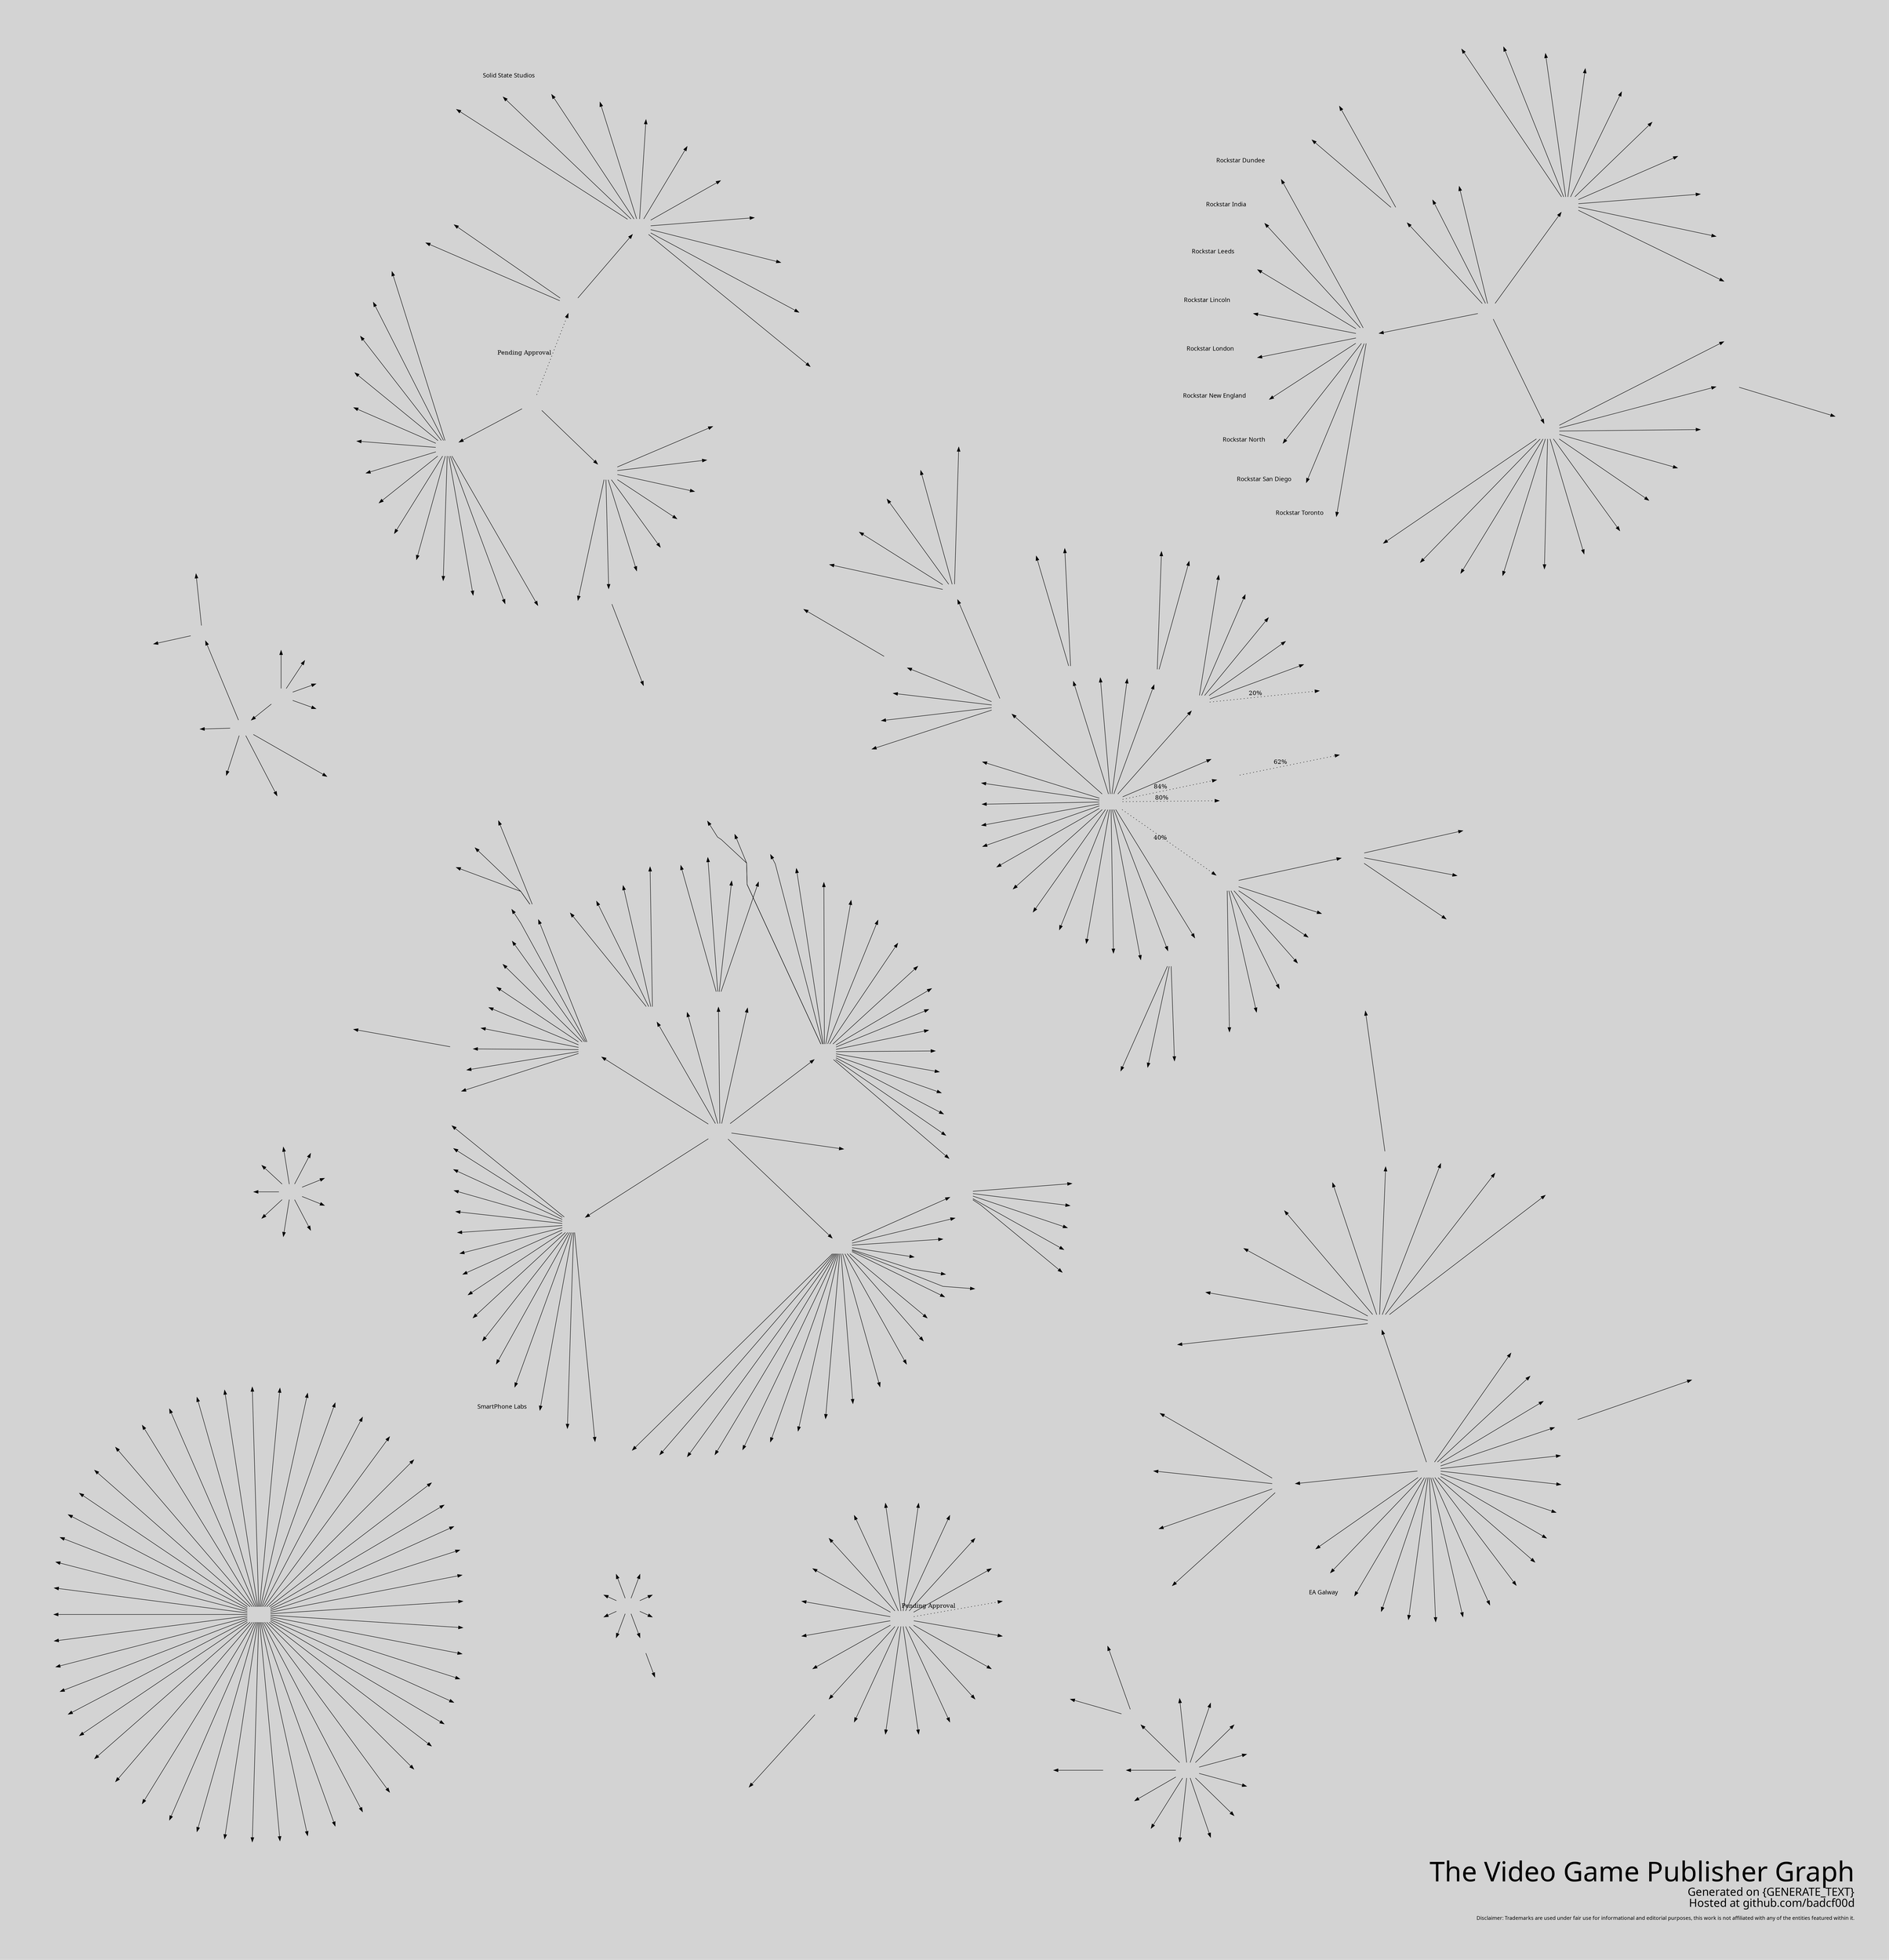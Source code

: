 digraph {
    /* Text */
    label=<
    <FONT POINT-SIZE="64">The Video Game Publisher Graph</FONT><BR ALIGN="RIGHT"/>
    <FONT POINT-SIZE="26">Generated on {GENERATE_TEXT}</FONT><BR ALIGN="RIGHT"/>
    <FONT POINT-SIZE="26">Hosted at github.com/badcf00d</FONT><BR ALIGN="RIGHT"/><BR ALIGN="RIGHT"/>
    <FONT POINT-SIZE="12">Disclaimer: Trademarks are used under fair use for informational and editorial purposes, this work is not affiliated with any of the entities featured within it.</FONT><BR ALIGN="RIGHT"/>
    >
    node [label=""]

    /* Layout options */
    layout=twopi
    ratio=1.0
    size=5000
    overlap=prism
    overlap_scaling=-8
    esep="+6"
    sep="+6.5"
    pad=1

    /* Style options */
    fontname="Fira Sans UltraLight"
    splines=polyline
    bgcolor=lightgray
    imagepath="images"
    truecolor=true
    labeljust=r
    node [shape=none, bgcolor=transparent, imagescale=true, fontname="Fira Sans Light"]


    subgraph cluster_sony {
        "Playstation Studios" [image="playstation_studios.png"]
        "Bungie" [image="bungie.png"]

        "Playstation Studios" -> {
            "Polyphony Digital" [image="polyphony_digital.png"]
            "Insomniac Games" [image="insomniac_games.png"]
            "Naughty Dog" [image="naughty_dog.png"]
            "Bend Studio" [image="bend_studio.png"]
            "Sucker Punch Productions" [image="sucker_punch.png"]
            "Pixelopus" [image="pixelopus.png"]
            "Bluepoint Games" [image="bluepoint_games.png"]
            "Valkyrie Entertainment" [image="valkyrie_entertainment.png"]
            "Guerrilla Games" [image="guerrilla_games.png"]
            "Media Molecule" [image="media_molecule.png"]
            "Housemarque" [image="housemarque.png"]
            "Firesprite" [image="firesprite.png"]
            "Nixxes Software" [image="nixxes.png"]
            "XDev" [image="xdev.png"]
            "Team Asobi" [image="team_asobi.png"]
            "San Diego Studio" [image="san_diego_studio.png"]
            "Santa Monica Studio" [image="santa_monica_studio.png"]
            "London Studio" [image="london_studio.png"]
            "Haven Studios" [image="haven_studios.png"]
        }
        "Playstation Studios" -> "Bungie" [label="Pending Approval", style=dotted]

        "Firesprite" -> {
            "Fabrik Games" [image="fabrik_games.png"]
        }
    }

    subgraph cluster_tencent {
        "Tencent Games" [image="tencent_games.png"]
        "Grinding Gear Games" [image="grinding_gear.png"]
        "Space Ape Games" [image="space_ape.png"]
        "Supercell" [image="supercell.png"]
        "Certain Affinity" [image="certain_affinity.png"]

        "Tencent Games" -> {
            "Funcom" [image="funcom.png"]
            "Leyou" [image="leyou.png"]
            "Riot Games" [image="riot_games.png"]
            "Sharkmob" [image="sharkmob.png"]
            "Turtle Rock Studios" [image="turtle_rock.png"]
            "Wake Up Interactive" [image="wakeup.png"]
            "Sumo Group" [image="sumo_group.png"]
            "Fatshark" [image="fatshark.png"]
            "Miniclip" [image="miniclip.png"]
            "Klei Entertainment" [image="klei.png"]
            "10 Chambers Collective" [image="10chambers.png"]
            "Yager Development" [image="yager.png"]
            "Aurora Studio Group" [image="aurora_studios.png"]
            "TiMi Studio Group" [image="timi_studios.png"]
            "Lightspeed & Quantum Studio Group" [image="lightspeed_and_quantum.png"]
            "Morefun Studio Group" [image="morefun_studio.png"]
            "NExT Studios" [image="next_studios.png"]
            "Stunlock Studios" [image="stunlock_studios.png"]
            "Inflexoin Games" [image="inflexion_games.png"]
            "1C Entertainment" [image="1c_entertainment.png"]
            "Tequila Works" [image="tequila_works.png"]
        }

        "Leyou" -> {
            "Athlon Games" [image="athlon_games.png"]
            "Digital Extremes" [image="digital_extremes.png"]
            "Kingmaker" [image="kingmaker.png"]
            "Radiance Games" [image="radiance.png"]
            "Splash Damage" [image="splash_damage.png"]
        }


        "Wake Up Interactive" -> {
            "Soleil" [image="soleil.png"]
            "Valhalla Game Studios" [image="valhalla.png"]
        }

        "Sumo Group" -> {
            "Sumo Digital" [image="sumo_digital.png"]
            "Pipeworks Studios" [image="pipeworks.png"]
            "Atomhawk" [image="atomhawk.png"]
            "Secret Mode" [image="secret_mode.png"]
            "Auroch Digital" [image="auroch_digital.png"]
        }

        "Sumo Digital" -> {
            "Lab42" [image="lab42.png"]
            "PixelAnt Games" [image="pixelant.png"]
            "Red Kite Games" [image="red_kite.png"]
            "Sumo Pune" [image="sumo_pune.png"]
            "The Chinese Room" [image="chinese_room.png"]
        }

        "Riot Games" -> {
            "Radiant Entertainment" [image="radiant_entertainment.png"]
            "Hypixel Studios" [image="hypixel_studios.png"]
        }

        "Pipeworks Studios" -> {
            "Timbre Games" [image="timbre_games.png"]
        }

        "1C Entertainment" -> {
            "Qloc" [image="qloc.png"]
            "1C Online Games" [image="1c_online_games.png"]
            "1C SDP" [image="1c_sdp.png"]
        }

        "Tencent Games" -> "Supercell" [label="84%", style=dotted]
        "Tencent Games" -> "Grinding Gear Games" [label="80%", style=dotted]
        "Tencent Games" -> "Epic Games" [label="40%", style=dotted]
        "Supercell" -> "Space Ape Games" [label="62%", style=dotted]
        "Leyou" -> "Certain Affinity" [label="20%", style=dotted]
    }

    subgraph cluster_nintendo {
        "Nintendo" [image="nintendo.png"]

        "Nintendo" -> {
            "Nintendo Software Technology" [image="nintendo_software_technology.png"]
            "The Pokémon Company" [image="pokemon_company.png"]
            "Retro Studios" [image="retro_studios.png"]
            "Next Level Games" [image="next_level_games.png"]
            "NDcube" [image="nd_cube.png"]
            "1-UP Studio" [image="1up_studio.png"]
            "Monolith Soft" [image="monolith_soft.png"]
            "Mario Club Co., Ltd." [image="mario_club.png"]
            "SRD Co. Ltd." [image="src_co.png"]
        }
    }

    subgraph cluster_microsoft {
        "Microsoft" [image="microsoft.png"]
        "Activision-Blizzard" [image="actiblizz.png"]

        "Microsoft" -> {
            "Xbox Game Studios" [image="xbox_game_studios.png"]
            "Zenimax Media" [image="zenimax_media.png"]
        }
        "Microsoft" -> "Activision-Blizzard" [label="Pending Approval", style=dotted]

        "Xbox Game Studios" -> {
            "343 Industries" [image="343_industries.png"]
            "The Coalition" [image="the_coalition.png"]
            "Compulsion Games" [image="compulsion_games.png"]
            "Double Fine Productions" [image="double_fine.png"]
            "The Initiative" [image="the_initiative.png"]
            "inXile Entertainment" [image="inxile_entertainment.png"]
            "Mojang Studios" [image="mojang_studios.png"]
            "Ninja Theory" [image="ninja_theory.png"]
            "Obsidian Entertainment" [image="obsidian_entertainment.png"]
            "Playground Games" [image="playground_games.png"]
            "Rare" [image="rare.png"]
            "Turn 10 Studios" [image="turn_10_studios.png"]
            "Undead Labs" [image="undead_labs.png"]
            "World's Edge" [image="worlds_edge.png"]
        }

        "Zenimax Media" -> {
            "Alpha Dog Games" [image="alpha_dog_games.png"]
            "Arkane Studios" [image="arkane_studios.png"]
            "Bethesda Game Studios" [image="bethesda_game_studios.png"]
            "id Software" [image="id_software.png"]
            "MachineGames" [image="machine_games.png"]
            "Roundhouse Studios" [image="roundhouse_studios.png"]
            "Tango Gameworks" [image="tango_gameworks.png"]
            "ZeniMax Online Studios" [image="zenimax_online.png"]
        }

        "Arkane Studios" -> {
            "Arkane Austin" [image="arkane_austin.png"]
        }

        "Activision-Blizzard" -> {
            "Activision Publishing" [image="activision.png"]
            "Blizzard Entertainment" [image="blizzard_entertainment.png"]
            "King.com" [image="king.png"]
        }

        "Activision Publishing" -> {
            "Beenox" [image="beenox.png"]
            "Demonware" [image="demonware.png"]
            "Digital Legends Entertainment" [image="digital_legends.png"]
            "High Moon Studios" [image="high_moon_studios.png"]
            "Infinity Ward" [image="infinity_ward.png"]
            "Radical Entertainment" [image="radical_entertainment.png"]
            "Raven Software" [image="raven_software.png"]
            "Sledgehammer Games" [image="sledgehammer_games.png"]
            "Solid State Studios" [image="solid_state_studios.png", xlabel="Solid State Studios"]
            "Toys for Bob" [image="toys_for_bob.png"]
            "Treyarch" [image="treyarch.png"]
        }
    }

    subgraph cluster_ea {
        "Electronic Arts" [image="ea.png"]

        "Electronic Arts" -> {
            "BioWare" [image="bioware.png"]
            "Codemasters" [image="codemasters.png"]
            "Criterion Games" [image="criterion_games.png"]
            "DICE" [image="dice_stockholm.png"]
            "Frostbite Labs" [image="frostbite_labs.png"]
            "EA Mobile" [image="ea_mobile.png"]
            "EA Sports" [image="ea_sports.png"]
            "EA Chillingo" [image="ea_chillingo.png"]
            "EA Create" [image="ea_create.png"]
            "EA Galway" [image="ea_galway.png" xlabel="EA Galway"]
            "EA Baton Rouge" [image="ea_baton_rouge.png"]
            "EA Gothenburg" [image="ea_gothenburg.png"]
            "EA Korea Studios" [image="ea_korea_studios.png"]
            "Full Circle" [image="fullcircle.png"]
            "Maxis" [image="maxis.png"]
            "Motive Studios" [image="motive_studios.png"]
            "Pogo Studios" [image="pogo_studios.png"]
            "PopCap Games" [image="popcap.png"]
            "Respawn Entertainment" [image="respawn_entertainment.png"]
            "Ripple Effect Studio" [image="ripple_effect_studios.png"]
        }

        "Codemasters" -> {
            "Slightly Mad Studios"  [image="slightly_mad.png"]
        }

        "EA Mobile" -> {
            "EA Capital Games" [image="ea_capital_games.png"]
            "EA Redwood Studios" [image="ea_redwood_studios.png"]
            "Firemonkeys Studios" [image="firemonkeys_studio.png"]
            "Glu Mobile" [image="glu_mobile.png"]
            "Industrial Toys" [image="industrial_toys.png"]
            "Playdemic" [image="playdemic.png"]
            "Red Crow Studios" [image="red_crow_studios.png"]
            "Slingshot Games" [image="slingshot_games.png"]
            "Tracktwenty Studios" [image="track_twenty_studios.png"]
        }

        "EA Sports" -> {
            "EA Romania" [image="ea_romania.png"]
            "EA Tiburon" [image="ea_tiburon.png"]
            "EA Vancouver" [image="ea_vancouver.png"]
            "Metalhead Software" [image="metalhead_software.png"]
        }

        "Glu Mobile" -> {
            "PlayFirst" [image="playfirst.png"]
        }
    }

    subgraph cluster_take_two {
        "Take-Two Interactive" [image="take_two_interactive.png"]

        "Take-Two Interactive" -> {
            "2K" [image="2k.png"]
            "Dynamixyz" [image="dynamixyz.png"]
            "Ghost Story Games" [image="ghost_story.png"]
            "Private Division" [image="private_division.png"]
            "Rockstar Games" [image="rockstar_games.png"]
            "Zynga" [image="zynga.png"]
        }

        "2K" -> {
            "2K Chengdu" [image="2k_chengdu.png"]
            "2K Madrid" [image="2k_madrid.png"]
            "2K Vegas" [image="2k_vegas.png"]
            "31st Union" [image="31st_union.png"]
            "Cat Daddy Games" [image="cat_daddy_games.png"]
            "Cloud Chamber" [image="cloud_chamber.png"]
            "Firaxis Games" [image="firaxis_games.png"]
            "Hangar 13" [image="hangar_13.png"]
            "HB Studios" [image="hb_studios.png"]
            "Visual Concepts" [image="visual_concepts.png"]
        }

        "Private Division" -> {
            "Intercept Games" [image="intercept_games.png"]
            "Roll7" [image="roll7.png"]
        }

        "Rockstar Games" -> {
            "Rockstar Dundee" [image="rockstar_dundee.png", xlabel="Rockstar Dundee"]
            "Rockstar India" [image="rockstar_india.png", xlabel="Rockstar India"]
            "Rockstar Leeds" [image="rockstar_leeds.png", xlabel="Rockstar Leeds"]
            "Rockstar Lincoln" [image="rockstar_lincoln.png", xlabel="Rockstar Lincoln"]
            "Rockstar London" [image="rockstar_london.png", xlabel="Rockstar London"]
            "Rockstar New England" [image="rockstar_new_england.png", xlabel="Rockstar New England"]
            "Rockstar North" [image="rockstar_north.png", xlabel="Rockstar North"]
            "Rockstar San Diego" [image="rockstar_san_diego.png", xlabel="Rockstar San Diego"]
            "Rockstar Toronto" [image="rockstar_toronto.png", xlabel="Rockstar Toronto"]
        }

        "Zynga" -> {
            "Nordeus" [image="nordeus.png"]
            "Playdots" [image="playdots.png"]
            "Socialpoint" [image="socialpoint.png"]
            "StarLark" [image="starlark.png"]
            "Chartboost" [image="chartboost.png"]
            "Echtra Games" [image="echtra.png"]
            "Rollic" [image="rollic.png"]
            "Peak Games" [image="peak_games.png"]
            "Small Giant Games" [image="small_giant.png"]
            "Gram Games" [image="gram_games.png"]
            "NaturalMotion" [image="naturalmotion.png"]
            "Zynga with Friends" [image="zynga_with_friends.png"]
        }

        "NaturalMotion" -> {
            "BossAlien" [image="bossalien.png"]
        }
    }

    subgraph cluster_bandai {
        "Bandai Namco Entertainment" [image="bandai_namco_entertainment.png"]

        "Bandai Namco Entertainment" -> {
            "Bandai Namco Studios" [image="bandai_namco_studios.png"]
            "Bandai Namco Online" [image="bandai_namco_online.png"]
            "Bandai Namco Nexus" [image="bandai_namco_nexus.png"]
            "Bandai Namco Mobile" [image="bandai_namco_mobile.png"]
            "Bandai Namco Shanghai" [image="bandai_namco_shanghai.png"]
            "B.B. Studio" [image="bb_studio.png"]
            "D3 Publisher" [image="d3_publisher.png"]
            "Reflector Entertainment" [image="reflector_entertainment.png"]
        }

        "D3 Publisher" -> {
            "D3 Go" [image="d3_go.png"]
        }
    }

    subgraph cluster_square {
        "Square Enix" [image="square.png"]

        "Square Enix" -> {
            "Hippos Lab" [image="hippos_lab.png"]
            "Tokyo RPG Factory" [image="tokyo_rpg_factory.png"]
            "Luminous Productions" [image="luminous_productions.png"]
            "Square Enix Europe" [image="square_enix_europe.png"]
            "Square Enix London Mobile" [image="square_enix_london_mobile.png"]
        }

        "Square Enix Europe" -> {
            "Crystal Dynamics" [image="crystal_dynamics.png"]
            "Eidos Montreal" [image="eidos_montreal.png"]
            "Eidos Sherbrooke" [image="eidos_sherbrooke.png"]
            "Eidos Shanghai" [image="eidos_shanghai.png"]
            "Square Enix Montreal" [image="square_enix_montreal.png"]
        }

        "Crystal Dynamics" -> {
            "Crystal Northwest" [image="crystal_northwest.png"]
            "Crystal Southwest" [image="crystal_southwest.png"]
        }
    }

    subgraph cluster_ubisoft {
        "Ubisoft" [image="ubisoft.png"]

        "Ubisoft" -> {
            "1492 Studio" [image="1492_studio.png"]
            "Blue Mammoth Games" [image="blue_mammoth_games.png"]
            "Future Games of London" [image="future_games_of_london.png"]
            "Green Panda Games" [image="green_panda_games.png"]
            "Hybride Technologies" [image="hybride_technologies.png"]
            "Ivory Tower" [image="ivory_tower.png"]
            "Ketchapp" [image="ketchapp.png"]
            "Kolibri Games" [image="kolibri_games.png"]
            "Massive Entertainment" [image="massive_entertainment.png"]
            "Nadeo" [image="ubisoft_nadeo.png"]
            "Owlient" [image="ubisoft_owlient.png"]
            "Quazal" [image="quazal.png"]
            "Red Storm Entertainment" [image="red_storm_entertainment.png"]
            "RedLynx" [image="redlynx.png"]
            "Ubisoft Abu Dhabi" [image="ubisoft_abu_dhabi.png"]
            "Ubisoft Annecy" [image="ubisoft_annecy.png"]
            "Ubisoft Barcelona" [image="ubisoft_barcelona.png"]
            "Ubisoft Barcelona Mobile" [image="ubisoft_barcelona_mobile.png"]
            "Ubisoft Belgrade" [image="ubisoft_belgrade.png"]
            "Ubisoft Berlin" [image="ubisoft_berlin.png"]
            "Ubisoft Bordeaux" [image="ubisoft_bordeaux.png"]
            "Ubisoft Bucharest" [image="ubisoft_bucharest.png"]
            "Ubisoft Chengdu" [image="ubisoft_chengdu.png"]
            "Ubisoft Dusseldorf" [image="ubisoft_dusseldorf.png"]
            "Ubisoft Da Nang" [image="ubisoft_da_nang.png"]
            "Ubisoft Halifax" [image="ubisoft_halifax.png"]
            "Ubisoft Kyiv" [image="ubisoft_kyiv.png"]
            "Ubisoft Leamington" [image="ubisoft_leamington.png"]
            "Ubisoft Blue Byte" [image="ubisoft_blue_byte.png"]
            "Ubisoft Milan" [image="ubisoft_milan.png"]
            "Ubisoft Montpellier" [image="ubisoft_montpellier.png"]
            "Ubisoft Montreal" [image="ubisoft_montreal.png"]
            "Ubisoft Mumbai" [image="ubisoft_mumbai.png"]
            "Ubisoft Odesa" [image="ubisoft_odesa.png"]
            "Ubisoft Osaka" [image="ubisoft_osaka.png"]
            "Ubisoft Paris" [image="ubisoft_paris.png"]
            "Ubisoft Paris Mobile" [image="ubisoft_paris_mobile.png"]
            "Ubisoft Philippines" [image="ubisoft_philippines.png"]
            "Ubisoft Pune" [image="ubisoft_pune.png"]
            "Ubisoft Quebec" [image="ubisoft_quebec.png"]
            "Ubisoft Reflections" [image="ubisoft_reflections.png"]
            "Ubisoft Saguenay" [image="ubisoft_saguenay.png"]
            "Ubisoft San Francisco" [image="ubisoft_san_francisco.png"]
            "Ubisoft Shanghai" [image="ubisoft_shanghai.png"]
            "Ubisoft Singapore" [image="ubisoft_singapore.png"]
            "Ubisoft Sofia" [image="ubisoft_sofia.png"]
            "Ubisoft Stockholm" [image="ubisoft_stockholm.png"]
            "Ubisoft Toronto" [image="ubisoft_toronto.png"]
            "Ubisoft Winnipeg" [image="ubisoft_winnipeg.png"]
        }
    }

    subgraph cluster_sega {
        "Sega" [image="sega.png"]

        "Sega" -> {
            "SEGA Sapporo Studio" [image="sega_sapporo_studio.png"]
            "Sonic Team" [image="sonic_team.png"]
            "Ryu Ga Gotoku Studio" [image="ryu_ga_gotoku_studio.png"]
            "Amplitude Studios" [image="amplitude_studios.png"]
            "Atlus" [image="atlus.png"]
            "Creative Assembly" [image="creative_assembly.png"]
            "Hardlight" [image="hardlight.png"]
            "Ignited Artists" [image="ignited_artists.png"]
            "Play Heart" [image="play_heart.png"]
            "Relic Entertainment" [image="relic_entertainment.png"]
            "Sports Interactive" [image="sports_interactive.png"]
            "Two Point Studios" [image="two_point_studios.png"]
        }

        "Creative Assembly" -> {
            "Creative Assembly Sofia" [image="creative_assembly_sofia.png"]
        }

        "Atlus" -> {
            //"Team Maniax" logo?
            "P-Studio" [image="p_studio.png"]
            "Studio Zero" [image="studio_zero.png"]
        }
    }

    subgraph cluster_epic {
        "Epic Games" [image="epic_games.png"]

        "Epic Games" -> {
            "Chair Entertainment" [image="chair_entertainment.png"]
            "Cloudgine" [image="cloudgine.png"]
            "Harmonix" [image="harmonix.png"]
            "Kamu" [image="kamu.png"]
            "Psyonix" [image="psyonix.png"]
            "RAD Game Tools" [image="rad_game_tools.png"]
            "Tonic Games Group" [image="tonic_games_group.png"]
        }

        "Tonic Games Group" -> {
            "Mediatonic" [image="mediatonic.png"]
            "Irregular Corporation" [image="irregular_corporation.png"]
            "Fortitude Games" [image="fortitude_games.png"]
        }
    }

    subgraph cluster_embracer {
        "Embracer Group" [image="embracer.png"]

        "Embracer Group" -> {
            "Amplifier Game Invest" [image="amplifier_game_invest.png"]
            "Dark Horse Games" [image="dark_horse_games.png"]
            "DECA Games" [image="deca_games.png"]
            "Easybrain" [image="easybrain.png"]
            "Gearbox Software" [image="gearbox_software.png"]
            "Koch Media" [image="koch_media.png"]
            "Saber Interactive" [image="saber_interactive.png"]
            "THQ Nordic" [image="thq_nordic.png"]
            "Quantic Lab" [image="quantic_lab.png"]
        }

        "Amplifier Game Invest" -> {
            "A Creative Endeavor" [image="a_creative_endeavor.png"]
            "Green Tile Digital" [image="green_tile_digital.png"]
            "Goose Byte" [image="goose_byte.png"]
            "Zapper Games" [image="zapper_games.png"]
            "Frame Break" [image="frame_break.png"]
            "Plucky Bytes" [image="plucky_bytes.png"]
            "Silent Games" [image="silent_games.png"]
            "Rare Earth" [image="rare_earth.png"]
            "Vermila" [image="vermila.png"]
            "Destinybit" [image="destinybit.png"]
            "C77 Entertainment" [image="c77_entertainment.png"]
            "River End Games" [image="river_end_games.png"]
            "Tarsier Studios" [image="tarsier_studios.png"]
            "Palindrome Interactive" [image="palindrome_interactive.png"]
            "Kavalri Games" [image="kavalri_games.png"]
            "Neon Giant" [image="neon_giant.png"]
            "Framebunker" [image="framebunker.png"]
            "Misc Games" [image="misc_games.png"]
        }

        "Gearbox Software" -> {
            "Gearbox Studio Quebec" [image="gearbox_studio_quebec.png"]
            "Gearbox Studio Montreal" [image="gearbox_studio_montreal.png"]
            "Perfect World Entertainment" [image="perfect_world_entertainment.png"]
            "Cryptic Studios" [image="cryptic_studios.png"]
        }

        "Koch Media" -> {
            "Deep Silver" [image="deep_silver.png"]
            "DigixArt" [image="digixart.png"]
            "Flying Wild Hog" [image="flying_wild_hog.png"]
            "Free Radical Design" [image="free_radical_design.png"]
            "Milestone" [image="milestone.png"]
            "Prime Matter" [image="prime_matter.png"]
            "Warhorse Studio" [image="warhorse.png"]
            "Vertigo Games" [image="vertigo_games.png"]
            "Voxler" [image="voxler.png"]
            "Ravenscourt" [image="ravenscourt.png"]
        }

        "Deep Silver" -> {
            "Volition" [image="volition.png"]
            "Fishlabs" [image="fishlabs.png"]
            "Dambuster Studios" [image="dambuster_studios.png"]
        }

        "Vertigo Games" -> {
            "Force Field" [image="force_field.png"]
        }

        "Saber Interactive" -> {
            "34BigThings" [image="34_big_things.png"]
            "3D Realms" [image="3d_realms.png"]
            "4A Games" [image="4a_games.png"]
            "Aspyr" [image="aspyr.png"]
            "Bytex" [image="bytex.png"]
            "Demiurge Studios" [image="demiurge_studios.png"]
            "Digic Pictures" [image="digic_pictures.png"]
            "Fractured Byte" [image="fractured_byte.png"]
            "Mad Head Games" [image="mad_head_games.png"]
            "New World Interactive" [image="new_world_interactive.png"]
            "Nimble Giant Entertainment" [image="nimble_giant.png"]
            "Shiver Entertainment" [image="shiver_entertainment.png"]
            "Slipgate Ironworks" [image="slipgate_ironworks.png"]
            "SmartPhone Labs" [image="smartphone_labs.png" xlabel="SmartPhone Labs"]
            "Snapshot Games" [image="snapshot_games.png"]
            "Zen Studios" [image="zen_studios.png"]
        }

        "THQ Nordic" -> {
            "Alkimia Interactive" [image="alkimia_interactive.png"]
            "Appeal Studios" [image="appeal_studios.png"]
            "Ashborne Games" [image="ashbourne_games.png"]
            "Black Forest Games" [image="black_forest_games.png"]
            "Bugbear Entertainment" [image="bugbear_entertainment.png"]
            "Experiment 101" [image="experiment_101.png"]
            "Gate 21" [image="gate_21.png"]
            "Grimlore Games" [image="grimlore_games.png"]
            "Gunfire Games" [image="gunfire_games.png"]
            "HandyGames" [image="handygames.png"]
            "Kaiko" [image="kaiko.png"]
            "Massive Miniteam" [image="massive_miniteam.png"]
            "Mirage Game Studios" [image="mirage_game_studios.png"]
            "Nine Rocks Games" [image="nine_rocks_games.png"]
            "Pieces Interactive" [image="pieces_interactive.png"]
            "Piranha Bytes" [image="piranha_bytes.png"]
            "Pow Wow Entertainment" [image="powwow.png"]
            "Purple Lamp Studios" [image="purple_lamp_studios.png"]
            "Rainbow Studios" [image="rainbow.png"]
            //"THQ Nordic France" logo?
            "Coffee Stain Holding" [image="coffee_stain.png"]
        }

        "DECA Games" -> {
            "A Thinking Ape" [image="a_thinking_ape.png"]
            "Crazy Labs" [image="crazylabs.png"]
            "IUGO Mobile Entertainment" [image="iugo_mobile_entertainment.png"]
            "Firescore"  [image="firescore.png"]
            //"Jufeng Studio" logo?
        }

        "Coffee Stain Holding" -> {
            "Box Dragon" [image="box_dragon.png"]
            "Coffee Stain North" [image="coffee_stain_north.png"]
            "Ghost Ship Games" [image="ghost_ship_games.png"]
            "Lavapotion" [image="lavapotion.png"]
            "Easy Trigger Games" [image="easy_trigger_games.png"]
        }
    }
}